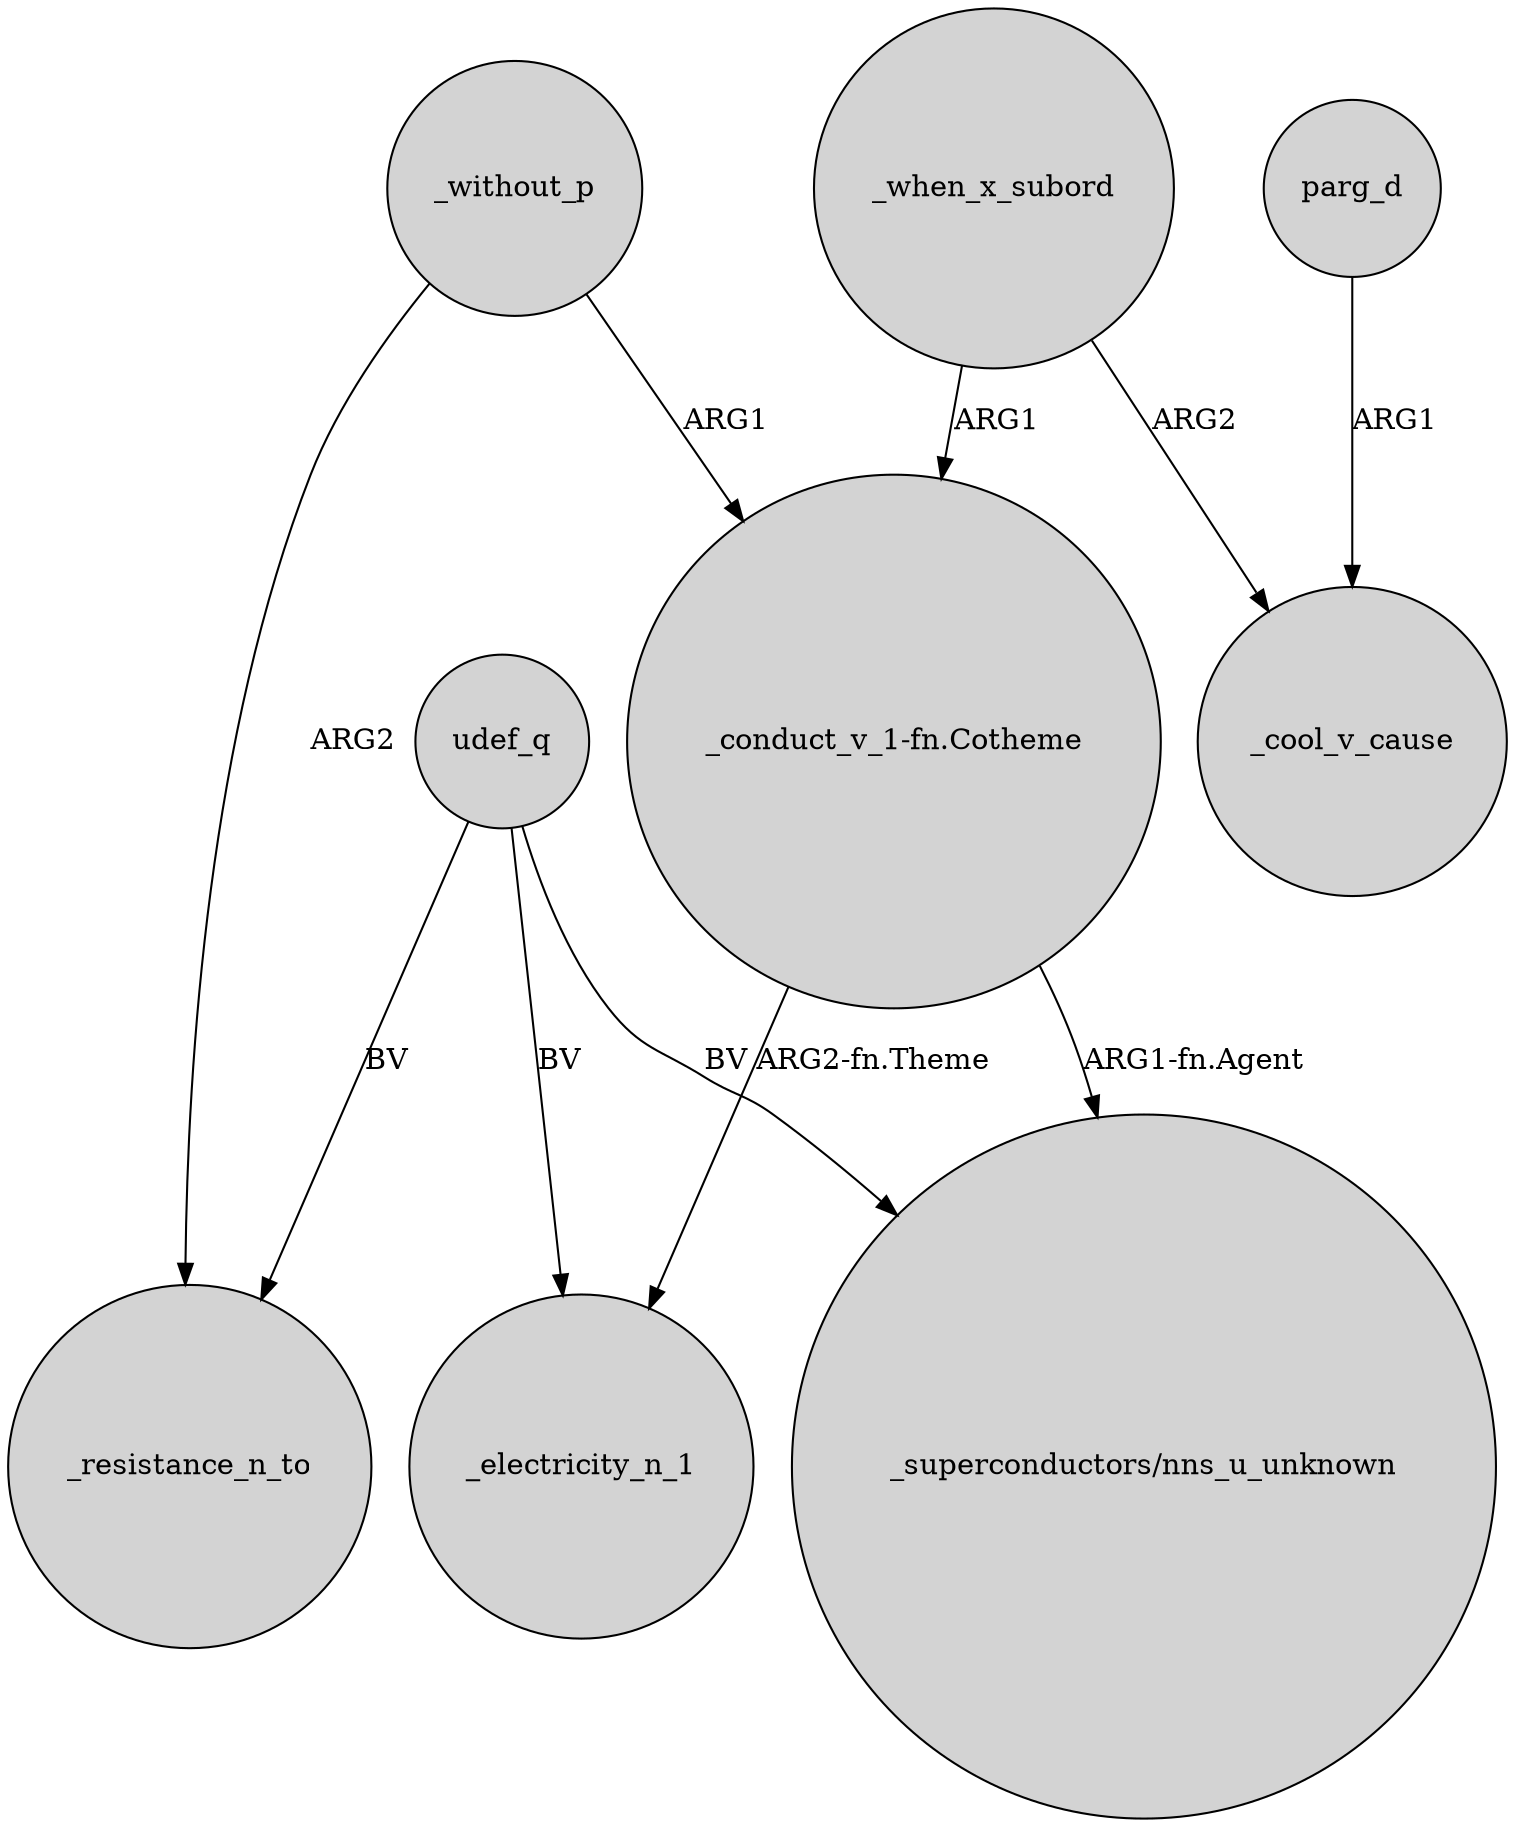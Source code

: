 digraph {
	node [shape=circle style=filled]
	udef_q -> _resistance_n_to [label=BV]
	udef_q -> "_superconductors/nns_u_unknown" [label=BV]
	parg_d -> _cool_v_cause [label=ARG1]
	udef_q -> _electricity_n_1 [label=BV]
	"_conduct_v_1-fn.Cotheme" -> _electricity_n_1 [label="ARG2-fn.Theme"]
	_when_x_subord -> "_conduct_v_1-fn.Cotheme" [label=ARG1]
	"_conduct_v_1-fn.Cotheme" -> "_superconductors/nns_u_unknown" [label="ARG1-fn.Agent"]
	_without_p -> _resistance_n_to [label=ARG2]
	_without_p -> "_conduct_v_1-fn.Cotheme" [label=ARG1]
	_when_x_subord -> _cool_v_cause [label=ARG2]
}
